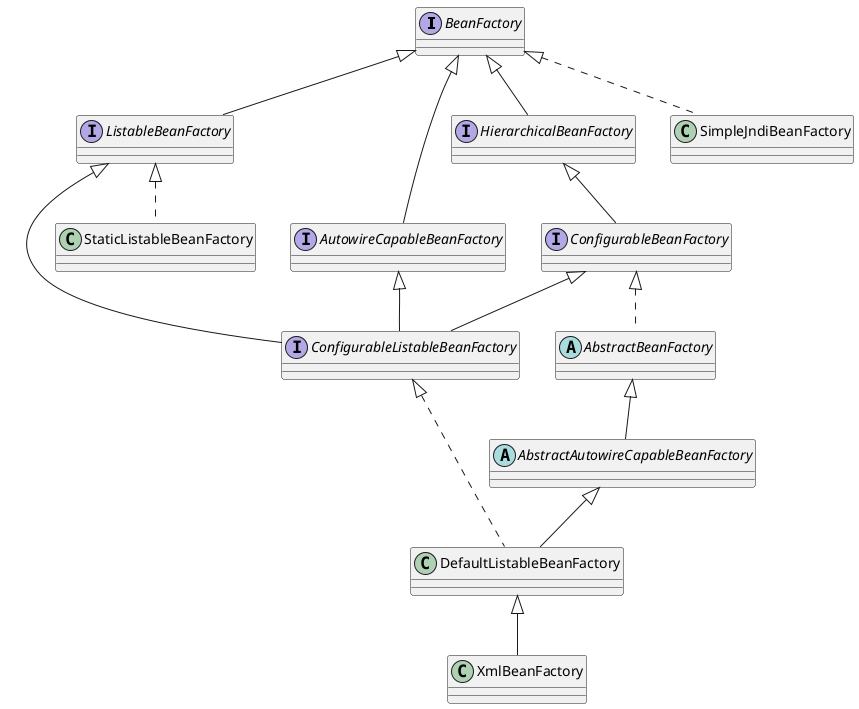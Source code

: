 @startuml

interface BeanFactory
interface HierarchicalBeanFactory
interface ListableBeanFactory
interface AutowireCapableBeanFactory
ListableBeanFactory -up-|>BeanFactory
HierarchicalBeanFactory -up-|>BeanFactory
AutowireCapableBeanFactory -up-|>BeanFactory

class SimpleJndiBeanFactory
SimpleJndiBeanFactory .up.|>BeanFactory

interface ConfigurableBeanFactory
ConfigurableBeanFactory -up-|>HierarchicalBeanFactory

abstract class AbstractBeanFactory
AbstractBeanFactory .up.|>ConfigurableBeanFactory

abstract class AbstractAutowireCapableBeanFactory
AbstractAutowireCapableBeanFactory  -up-|>AbstractBeanFactory

class DefaultListableBeanFactory
DefaultListableBeanFactory -up-|>AbstractAutowireCapableBeanFactory

class XmlBeanFactory
XmlBeanFactory -up-|>DefaultListableBeanFactory

interface ConfigurableListableBeanFactory
ConfigurableListableBeanFactory -up-|>ConfigurableBeanFactory
ConfigurableListableBeanFactory -up-|>ListableBeanFactory
ConfigurableListableBeanFactory -up-|>AutowireCapableBeanFactory
DefaultListableBeanFactory .up.|>ConfigurableListableBeanFactory


class StaticListableBeanFactory
StaticListableBeanFactory .up.|>ListableBeanFactory

@enduml